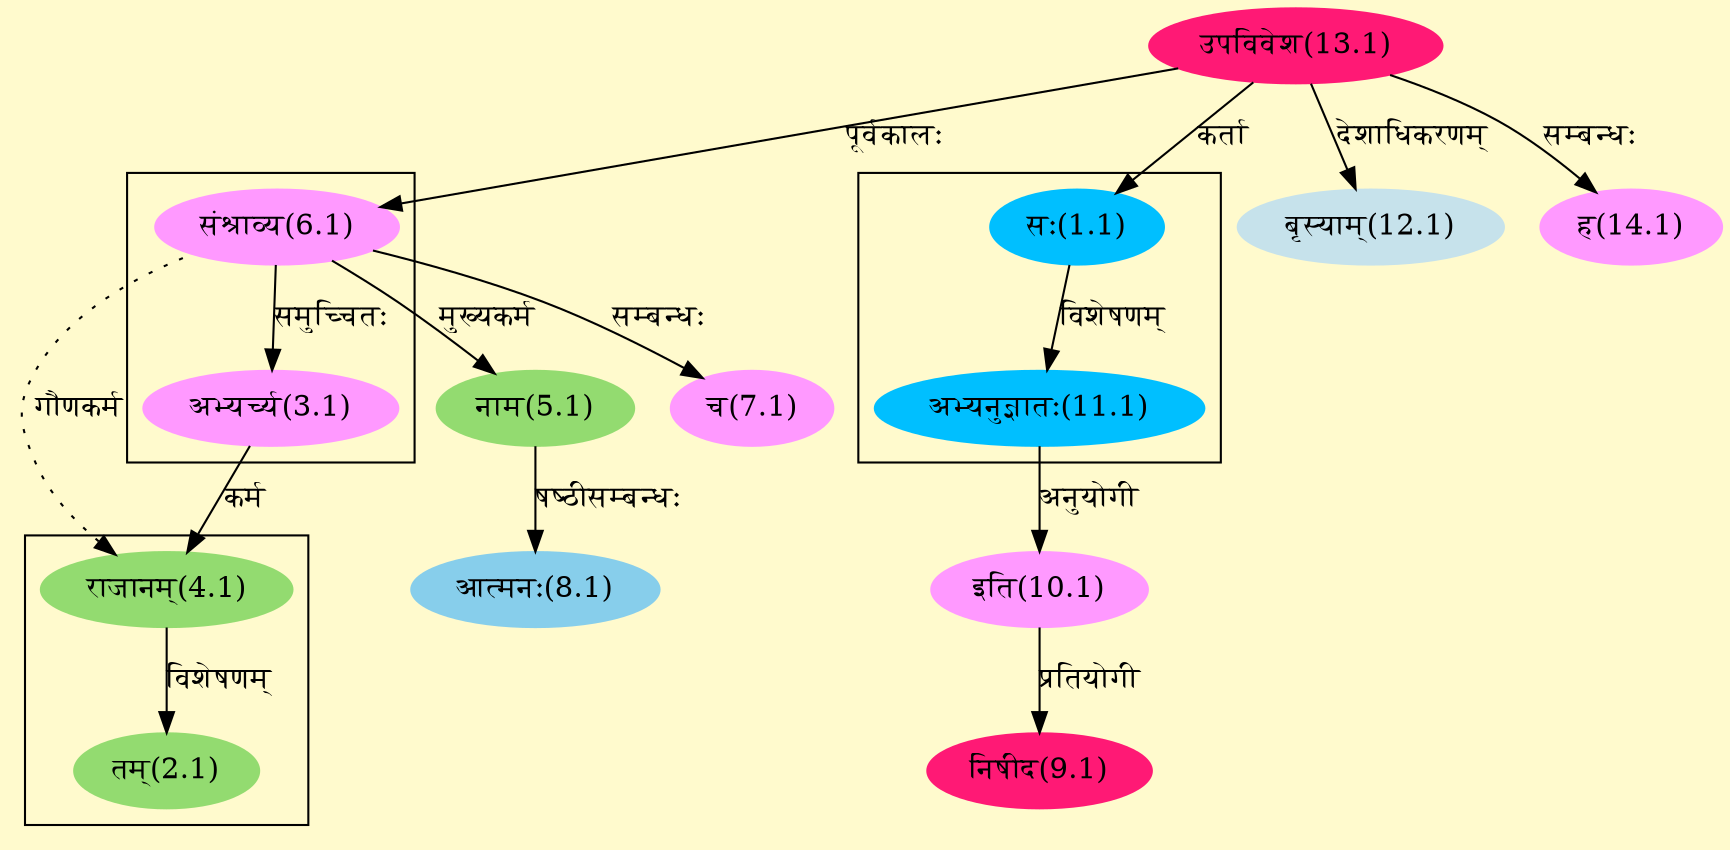 digraph G{
rankdir=BT;
 compound=true;
 bgcolor="lemonchiffon1";

subgraph cluster_1{
Node2_1 [style=filled, color="#93DB70" label = "तम्(2.1)"]
Node4_1 [style=filled, color="#93DB70" label = "राजानम्(4.1)"]

}

subgraph cluster_2{
Node3_1 [style=filled, color="#FF99FF" label = "अभ्यर्च्य(3.1)"]
Node6_1 [style=filled, color="#FF99FF" label = "संश्राव्य(6.1)"]

}

subgraph cluster_3{
Node11_1 [style=filled, color="#00BFFF" label = "अभ्यनुज्ञातः(11.1)"]
Node1_1 [style=filled, color="#00BFFF" label = "सः(1.1)"]

}
Node1_1 [style=filled, color="#00BFFF" label = "सः(1.1)"]
Node13_1 [style=filled, color="#FF1975" label = "उपविवेश(13.1)"]
Node4_1 [style=filled, color="#93DB70" label = "राजानम्(4.1)"]
Node3_1 [style=filled, color="#FF99FF" label = "अभ्यर्च्य(3.1)"]
Node6_1 [style=filled, color="#FF99FF" label = "संश्राव्य(6.1)"]
Node5_1 [style=filled, color="#93DB70" label = "नाम(5.1)"]
Node7_1 [style=filled, color="#FF99FF" label = "च(7.1)"]
Node8_1 [style=filled, color="#87CEEB" label = "आत्मनः(8.1)"]
Node9_1 [style=filled, color="#FF1975" label = "निषीद(9.1)"]
Node10_1 [style=filled, color="#FF99FF" label = "इति(10.1)"]
Node11_1 [style=filled, color="#00BFFF" label = "अभ्यनुज्ञातः(11.1)"]
Node12_1 [style=filled, color="#C6E2EB" label = "बृस्याम्(12.1)"]
Node14_1 [style=filled, color="#FF99FF" label = "ह(14.1)"]
/* Start of Relations section */

Node1_1 -> Node13_1 [  label="कर्ता"  dir="back" ]
Node2_1 -> Node4_1 [  label="विशेषणम्"  dir="back" ]
Node3_1 -> Node6_1 [  label="समुच्चितः"  dir="back" ]
Node4_1 -> Node3_1 [  label="कर्म"  dir="back" ]
Node4_1 -> Node6_1 [ style=dotted label="गौणकर्म"  dir="back" ]
Node5_1 -> Node6_1 [  label="मुख्यकर्म"  dir="back" ]
Node6_1 -> Node13_1 [  label="पूर्वकालः"  dir="back" ]
Node7_1 -> Node6_1 [  label="सम्बन्धः"  dir="back" ]
Node8_1 -> Node5_1 [  label="षष्ठीसम्बन्धः"  dir="back" ]
Node9_1 -> Node10_1 [  label="प्रतियोगी"  dir="back" ]
Node10_1 -> Node11_1 [  label="अनुयोगी"  dir="back" ]
Node11_1 -> Node1_1 [  label="विशेषणम्"  dir="back" ]
Node12_1 -> Node13_1 [  label="देशाधिकरणम्"  dir="back" ]
Node14_1 -> Node13_1 [  label="सम्बन्धः"  dir="back" ]
}
